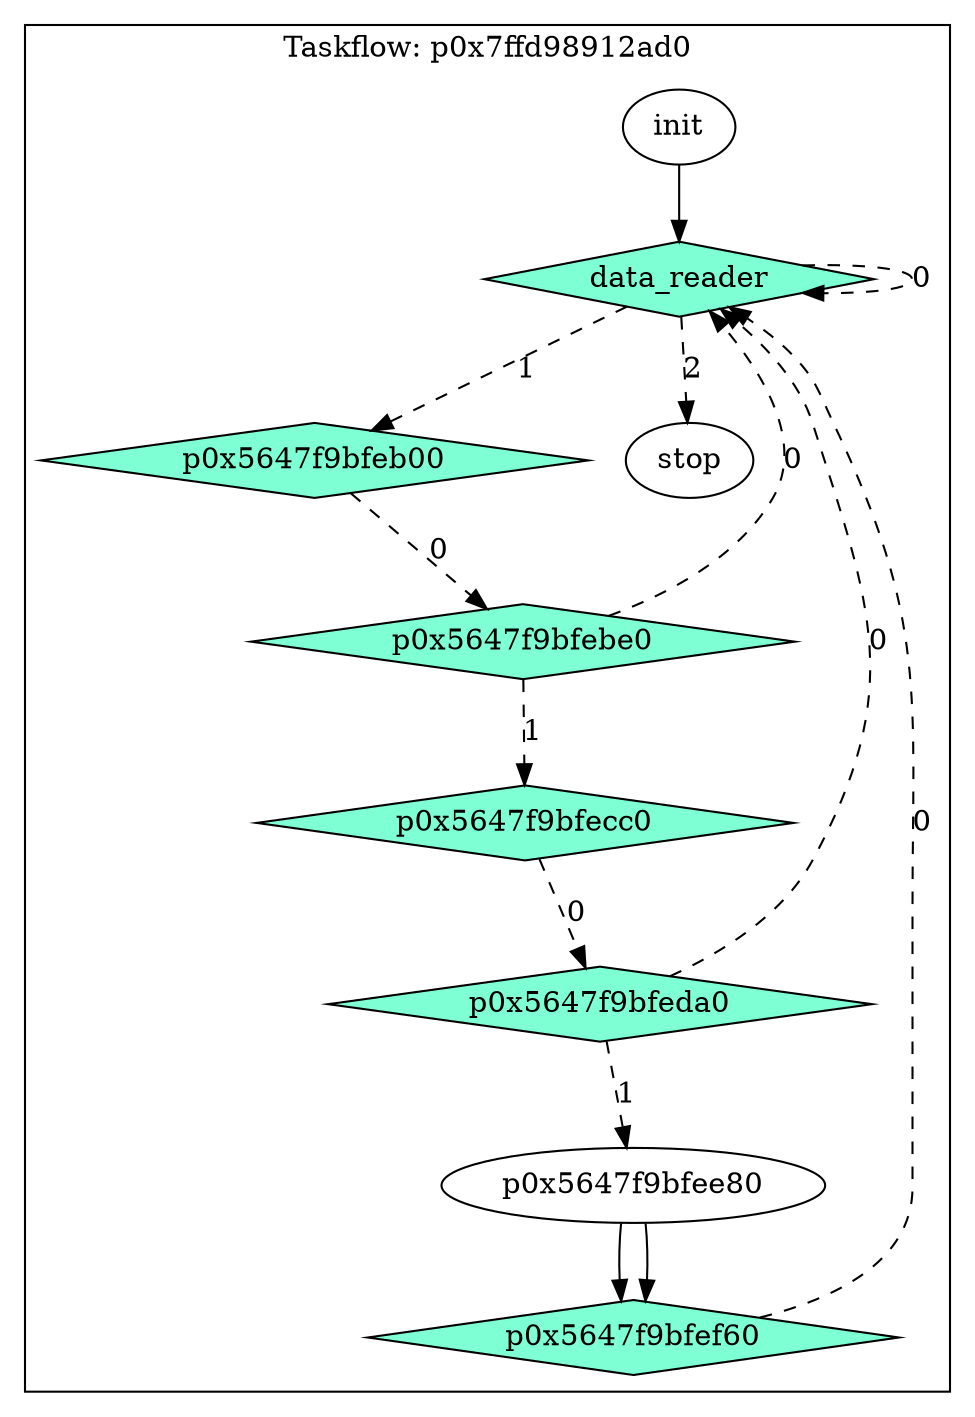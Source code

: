 digraph Taskflow {
subgraph cluster_p0x7ffd98912ad0 {
label="Taskflow: p0x7ffd98912ad0";
p0x5647f9bfe940[label="init" ];
p0x5647f9bfe940 -> p0x5647f9bfea20;
p0x5647f9bfea20[label="data_reader" shape=diamond color=black fillcolor=aquamarine style=filled];
p0x5647f9bfea20 -> p0x5647f9bfea20 [style=dashed label="0"];
p0x5647f9bfea20 -> p0x5647f9bfeb00 [style=dashed label="1"];
p0x5647f9bfea20 -> p0x5647f9bff040 [style=dashed label="2"];
p0x5647f9bfeb00[label="p0x5647f9bfeb00" shape=diamond color=black fillcolor=aquamarine style=filled];
p0x5647f9bfeb00 -> p0x5647f9bfebe0 [style=dashed label="0"];
p0x5647f9bfebe0[label="p0x5647f9bfebe0" shape=diamond color=black fillcolor=aquamarine style=filled];
p0x5647f9bfebe0 -> p0x5647f9bfea20 [style=dashed label="0"];
p0x5647f9bfebe0 -> p0x5647f9bfecc0 [style=dashed label="1"];
p0x5647f9bfecc0[label="p0x5647f9bfecc0" shape=diamond color=black fillcolor=aquamarine style=filled];
p0x5647f9bfecc0 -> p0x5647f9bfeda0 [style=dashed label="0"];
p0x5647f9bfeda0[label="p0x5647f9bfeda0" shape=diamond color=black fillcolor=aquamarine style=filled];
p0x5647f9bfeda0 -> p0x5647f9bfea20 [style=dashed label="0"];
p0x5647f9bfeda0 -> p0x5647f9bfee80 [style=dashed label="1"];
p0x5647f9bfee80[label="p0x5647f9bfee80" ];
p0x5647f9bfee80 -> p0x5647f9bfef60;
p0x5647f9bfee80 -> p0x5647f9bfef60;
p0x5647f9bfef60[label="p0x5647f9bfef60" shape=diamond color=black fillcolor=aquamarine style=filled];
p0x5647f9bfef60 -> p0x5647f9bfea20 [style=dashed label="0"];
p0x5647f9bff040[label="stop" ];
}
}
